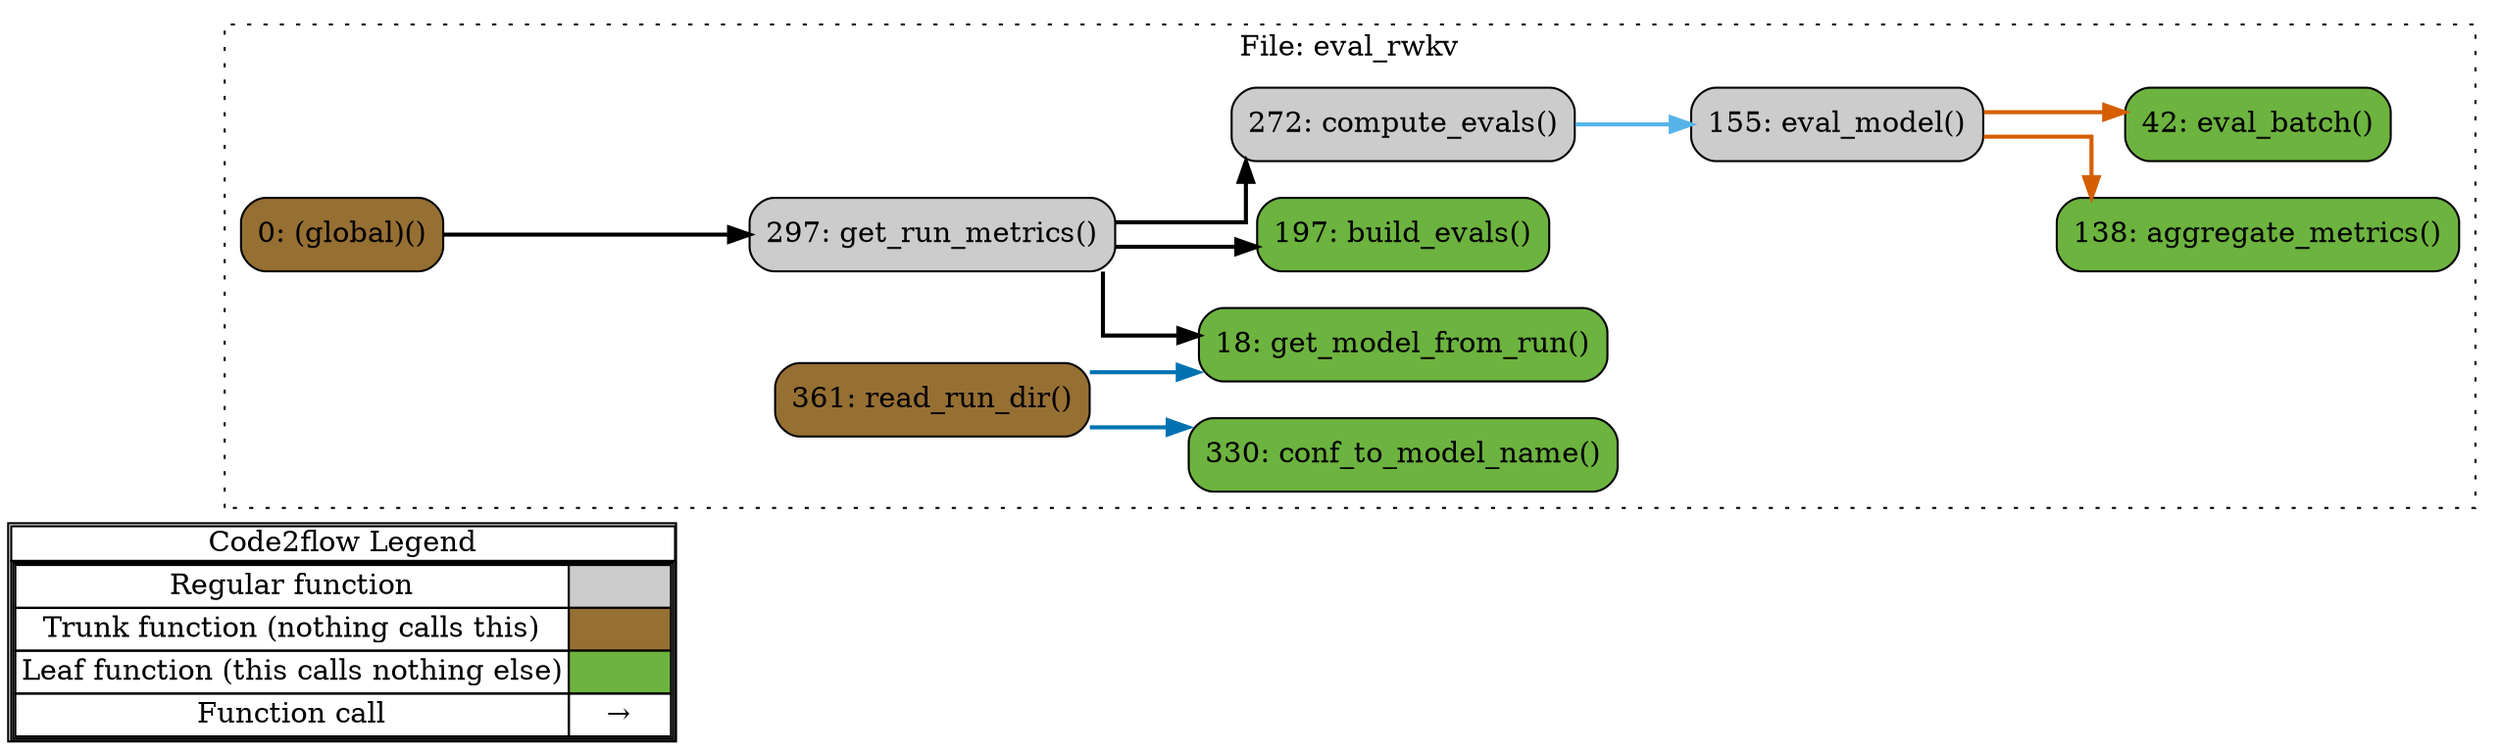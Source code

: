 digraph G {
concentrate=true;
splines="ortho";
rankdir="LR";
subgraph legend{
    rank = min;
    label = "legend";
    Legend [shape=none, margin=0, label = <
        <table cellspacing="0" cellpadding="0" border="1"><tr><td>Code2flow Legend</td></tr><tr><td>
        <table cellspacing="0">
        <tr><td>Regular function</td><td width="50px" bgcolor='#cccccc'></td></tr>
        <tr><td>Trunk function (nothing calls this)</td><td bgcolor='#966F33'></td></tr>
        <tr><td>Leaf function (this calls nothing else)</td><td bgcolor='#6db33f'></td></tr>
        <tr><td>Function call</td><td><font color='black'>&#8594;</font></td></tr>
        </table></td></tr></table>
        >];
}node_6013df10 [label="0: (global)()" name="eval_rwkv::(global)" shape="rect" style="rounded,filled" fillcolor="#966F33" ];
node_b118c49c [label="138: aggregate_metrics()" name="eval_rwkv::aggregate_metrics" shape="rect" style="rounded,filled" fillcolor="#6db33f" ];
node_ac8278bb [label="197: build_evals()" name="eval_rwkv::build_evals" shape="rect" style="rounded,filled" fillcolor="#6db33f" ];
node_f845fbea [label="272: compute_evals()" name="eval_rwkv::compute_evals" shape="rect" style="rounded,filled" fillcolor="#cccccc" ];
node_358615da [label="330: conf_to_model_name()" name="eval_rwkv::conf_to_model_name" shape="rect" style="rounded,filled" fillcolor="#6db33f" ];
node_af84087f [label="42: eval_batch()" name="eval_rwkv::eval_batch" shape="rect" style="rounded,filled" fillcolor="#6db33f" ];
node_46771f1e [label="155: eval_model()" name="eval_rwkv::eval_model" shape="rect" style="rounded,filled" fillcolor="#cccccc" ];
node_ac60b324 [label="18: get_model_from_run()" name="eval_rwkv::get_model_from_run" shape="rect" style="rounded,filled" fillcolor="#6db33f" ];
node_62459d40 [label="297: get_run_metrics()" name="eval_rwkv::get_run_metrics" shape="rect" style="rounded,filled" fillcolor="#cccccc" ];
node_824375dd [label="361: read_run_dir()" name="eval_rwkv::read_run_dir" shape="rect" style="rounded,filled" fillcolor="#966F33" ];
node_6013df10 -> node_62459d40 [color="#000000" penwidth="2"];
node_f845fbea -> node_46771f1e [color="#56B4E9" penwidth="2"];
node_46771f1e -> node_b118c49c [color="#D55E00" penwidth="2"];
node_46771f1e -> node_af84087f [color="#D55E00" penwidth="2"];
node_62459d40 -> node_ac8278bb [color="#000000" penwidth="2"];
node_62459d40 -> node_f845fbea [color="#000000" penwidth="2"];
node_62459d40 -> node_ac60b324 [color="#000000" penwidth="2"];
node_62459d40 -> node_ac60b324 [color="#000000" penwidth="2"];
node_824375dd -> node_358615da [color="#0072B2" penwidth="2"];
node_824375dd -> node_ac60b324 [color="#0072B2" penwidth="2"];
subgraph cluster_bbba1f44 {
    node_ac60b324 node_af84087f node_b118c49c node_46771f1e node_ac8278bb node_f845fbea node_62459d40 node_358615da node_824375dd node_6013df10;
    label="File: eval_rwkv";
    name="eval_rwkv";
    style="filled";
    graph[style=dotted];
};
}
